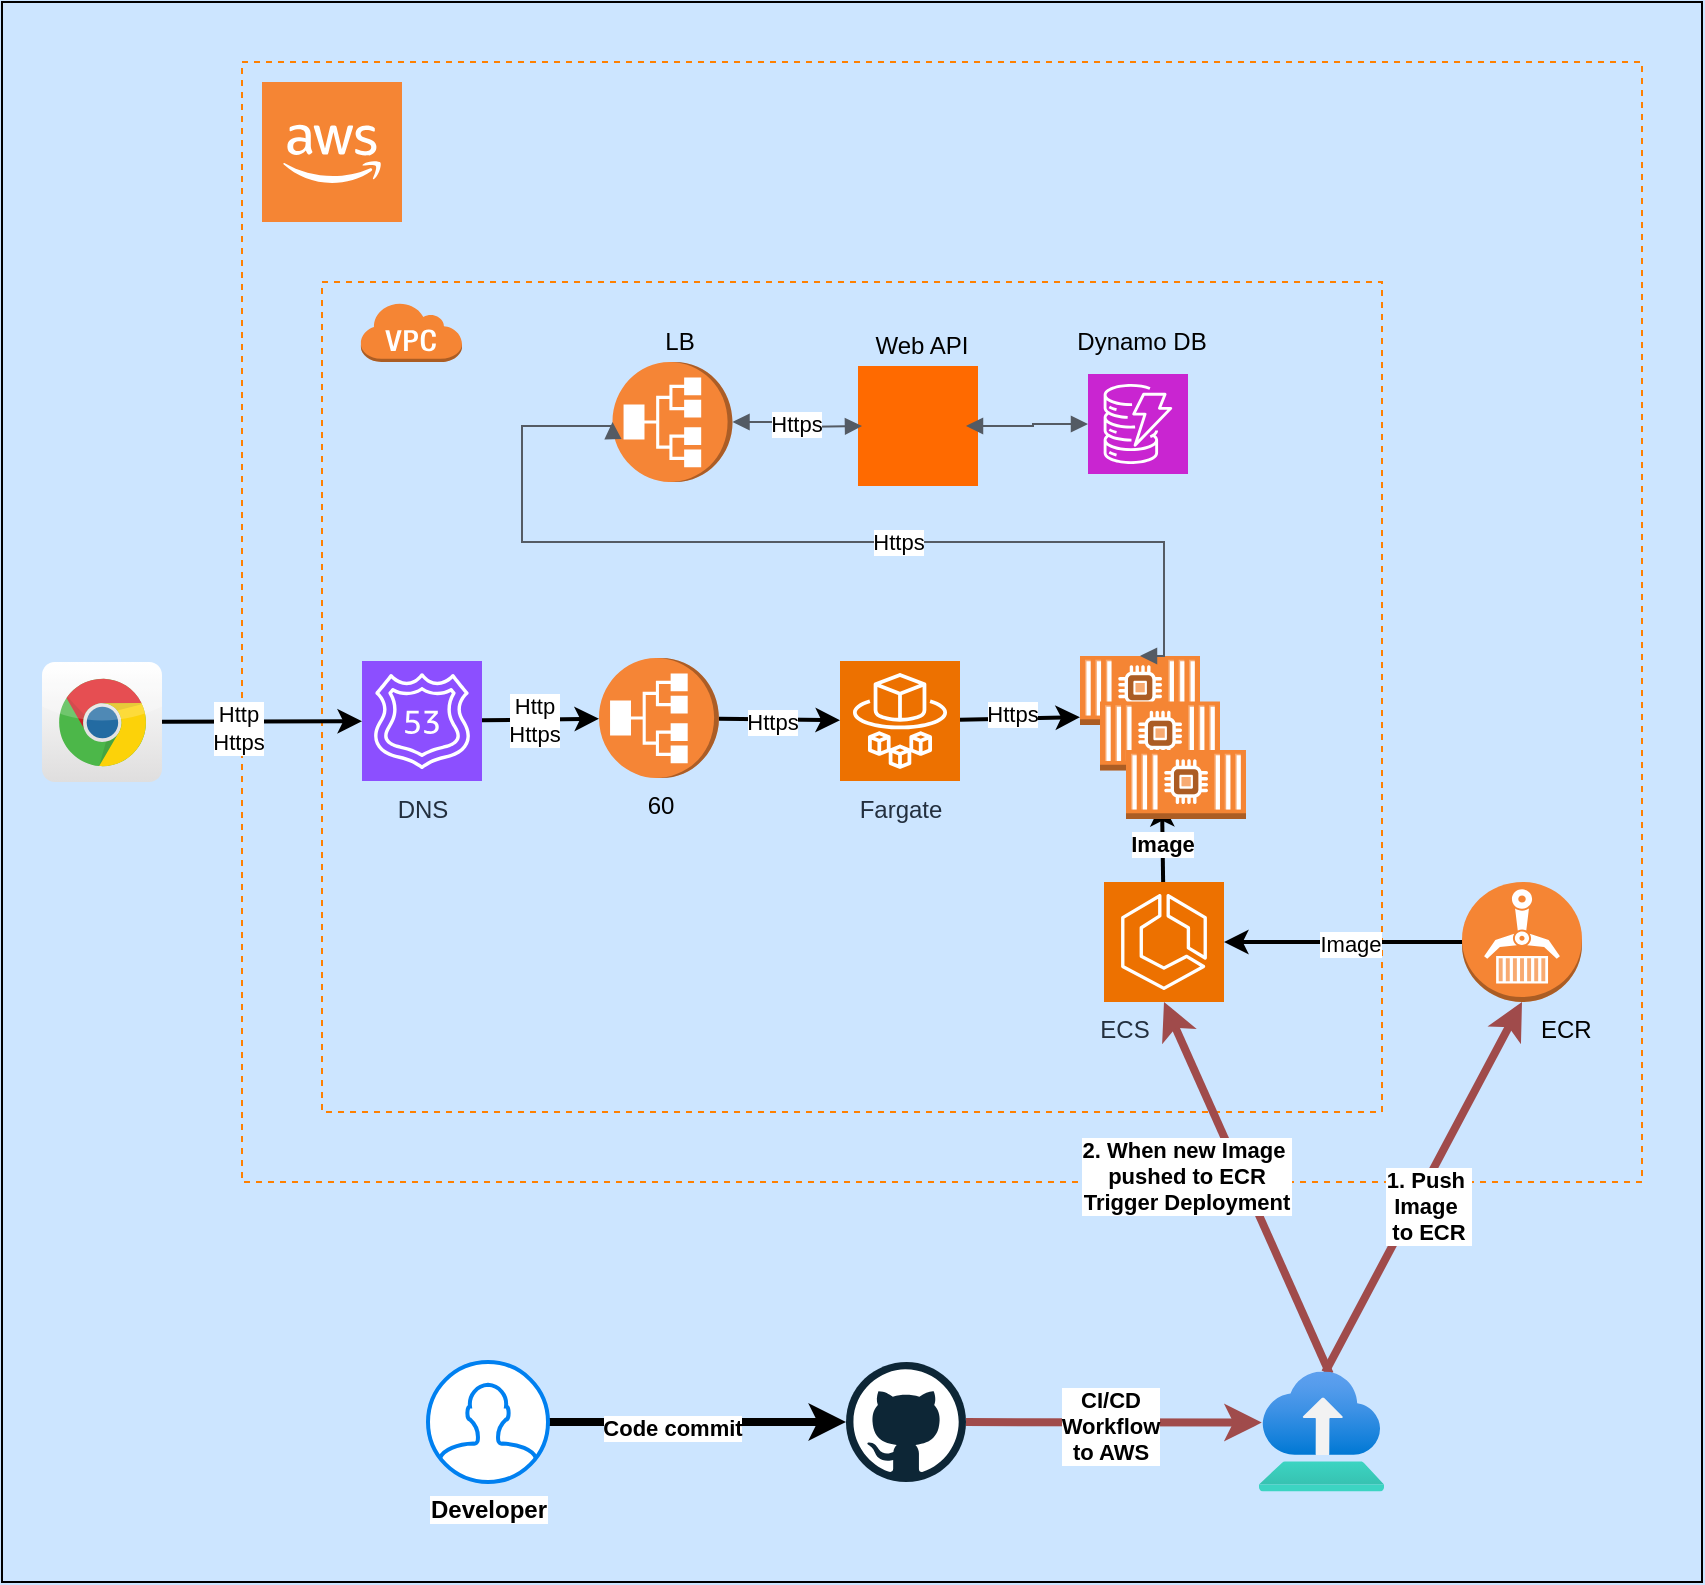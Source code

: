 <mxfile>
    <diagram id="xSdYxxqngGiQ2AKgE6oC" name="Page-1">
        <mxGraphModel dx="2263" dy="1066" grid="1" gridSize="10" guides="1" tooltips="1" connect="1" arrows="1" fold="1" page="1" pageScale="1" pageWidth="850" pageHeight="1100" background="#CCE5FF" math="0" shadow="0">
            <root>
                <mxCell id="0"/>
                <mxCell id="1" parent="0"/>
                <mxCell id="107" value="" style="rounded=0;whiteSpace=wrap;html=1;fillColor=none;" vertex="1" parent="1">
                    <mxGeometry x="-850" width="850" height="790" as="geometry"/>
                </mxCell>
                <mxCell id="80" value="" style="rounded=0;whiteSpace=wrap;html=1;fillColor=none;dashed=1;strokeColor=#FF8000;" parent="1" vertex="1">
                    <mxGeometry x="-730" y="30" width="700" height="560" as="geometry"/>
                </mxCell>
                <mxCell id="78" value="" style="rounded=0;whiteSpace=wrap;html=1;fillColor=none;dashed=1;strokeColor=#FF8000;" parent="1" vertex="1">
                    <mxGeometry x="-690" y="140" width="530" height="415" as="geometry"/>
                </mxCell>
                <mxCell id="2" value="" style="dashed=0;outlineConnect=0;html=1;align=center;labelPosition=center;verticalLabelPosition=bottom;verticalAlign=top;shape=mxgraph.webicons.chrome;gradientColor=#DFDEDE" parent="1" vertex="1">
                    <mxGeometry x="-830" y="330" width="60" height="60" as="geometry"/>
                </mxCell>
                <mxCell id="74" value="" style="edgeStyle=none;html=1;strokeWidth=2;" parent="1" source="2" target="5" edge="1">
                    <mxGeometry relative="1" as="geometry">
                        <mxPoint x="-710" y="320.5" as="sourcePoint"/>
                    </mxGeometry>
                </mxCell>
                <mxCell id="83" value="Http&lt;div&gt;Https&lt;/div&gt;" style="edgeLabel;html=1;align=center;verticalAlign=middle;resizable=0;points=[];" parent="74" vertex="1" connectable="0">
                    <mxGeometry x="-0.22" y="-3" relative="1" as="geometry">
                        <mxPoint x="-1" as="offset"/>
                    </mxGeometry>
                </mxCell>
                <mxCell id="75" value="" style="edgeStyle=none;html=1;strokeWidth=2;" parent="1" source="5" target="48" edge="1">
                    <mxGeometry relative="1" as="geometry"/>
                </mxCell>
                <mxCell id="84" value="Http&lt;div&gt;Https&lt;/div&gt;" style="edgeLabel;html=1;align=center;verticalAlign=middle;resizable=0;points=[];" parent="75" vertex="1" connectable="0">
                    <mxGeometry x="-0.105" relative="1" as="geometry">
                        <mxPoint as="offset"/>
                    </mxGeometry>
                </mxCell>
                <mxCell id="5" value="DNS" style="sketch=0;points=[[0,0,0],[0.25,0,0],[0.5,0,0],[0.75,0,0],[1,0,0],[0,1,0],[0.25,1,0],[0.5,1,0],[0.75,1,0],[1,1,0],[0,0.25,0],[0,0.5,0],[0,0.75,0],[1,0.25,0],[1,0.5,0],[1,0.75,0]];outlineConnect=0;fontColor=#232F3E;fillColor=#8C4FFF;strokeColor=#ffffff;dashed=0;verticalLabelPosition=bottom;verticalAlign=top;align=center;html=1;fontSize=12;fontStyle=0;aspect=fixed;shape=mxgraph.aws4.resourceIcon;resIcon=mxgraph.aws4.route_53;" parent="1" vertex="1">
                    <mxGeometry x="-670" y="329.5" width="60" height="60" as="geometry"/>
                </mxCell>
                <mxCell id="64" value="" style="edgeStyle=none;html=1;strokeWidth=2;" parent="1" source="7" edge="1">
                    <mxGeometry relative="1" as="geometry">
                        <mxPoint x="-270" y="400" as="targetPoint"/>
                    </mxGeometry>
                </mxCell>
                <mxCell id="65" value="&lt;b&gt;Image&lt;/b&gt;" style="edgeLabel;html=1;align=center;verticalAlign=middle;resizable=0;points=[];" parent="64" vertex="1" connectable="0">
                    <mxGeometry x="-0.044" y="1" relative="1" as="geometry">
                        <mxPoint as="offset"/>
                    </mxGeometry>
                </mxCell>
                <mxCell id="7" value="ECS&amp;nbsp; &amp;nbsp; &amp;nbsp; &amp;nbsp; &amp;nbsp; &amp;nbsp;&amp;nbsp;" style="sketch=0;points=[[0,0,0],[0.25,0,0],[0.5,0,0],[0.75,0,0],[1,0,0],[0,1,0],[0.25,1,0],[0.5,1,0],[0.75,1,0],[1,1,0],[0,0.25,0],[0,0.5,0],[0,0.75,0],[1,0.25,0],[1,0.5,0],[1,0.75,0]];outlineConnect=0;fontColor=#232F3E;fillColor=#ED7100;strokeColor=#ffffff;dashed=0;verticalLabelPosition=bottom;verticalAlign=top;align=center;html=1;fontSize=12;fontStyle=0;aspect=fixed;shape=mxgraph.aws4.resourceIcon;resIcon=mxgraph.aws4.ecs;" parent="1" vertex="1">
                    <mxGeometry x="-299" y="440" width="60" height="60" as="geometry"/>
                </mxCell>
                <mxCell id="6" value="" style="outlineConnect=0;dashed=0;verticalLabelPosition=bottom;verticalAlign=top;align=center;html=1;shape=mxgraph.aws3.virtual_private_cloud;fillColor=#F58534;gradientColor=none;" parent="1" vertex="1">
                    <mxGeometry x="-671" y="150" width="51" height="30" as="geometry"/>
                </mxCell>
                <mxCell id="45" value="60" style="group;movable=1;resizable=1;rotatable=1;deletable=1;editable=1;locked=0;connectable=1;" parent="1" vertex="1" connectable="0">
                    <mxGeometry x="-311" y="327" width="60" height="60" as="geometry"/>
                </mxCell>
                <mxCell id="42" value="" style="outlineConnect=0;dashed=0;verticalLabelPosition=bottom;verticalAlign=top;align=center;html=1;shape=mxgraph.aws3.ec2_compute_container_2;fillColor=#F58534;gradientColor=none;movable=0;resizable=0;rotatable=0;deletable=0;editable=0;locked=1;connectable=0;" parent="45" vertex="1">
                    <mxGeometry width="60" height="34.5" as="geometry"/>
                </mxCell>
                <mxCell id="43" value="" style="outlineConnect=0;dashed=0;verticalLabelPosition=bottom;verticalAlign=top;align=center;html=1;shape=mxgraph.aws3.ec2_compute_container_2;fillColor=#F58534;gradientColor=none;movable=0;resizable=0;rotatable=0;deletable=0;editable=0;locked=1;connectable=0;" parent="45" vertex="1">
                    <mxGeometry x="10" y="22.75" width="60" height="34.5" as="geometry"/>
                </mxCell>
                <mxCell id="44" value="" style="outlineConnect=0;dashed=0;verticalLabelPosition=bottom;verticalAlign=top;align=center;html=1;shape=mxgraph.aws3.ec2_compute_container_2;fillColor=#F58534;gradientColor=none;movable=0;resizable=0;rotatable=0;deletable=0;editable=0;locked=1;connectable=0;" parent="45" vertex="1">
                    <mxGeometry x="23" y="47" width="60" height="34.5" as="geometry"/>
                </mxCell>
                <mxCell id="77" value="" style="edgeStyle=none;html=1;strokeWidth=2;" parent="1" source="47" target="45" edge="1">
                    <mxGeometry relative="1" as="geometry"/>
                </mxCell>
                <mxCell id="86" value="Https" style="edgeLabel;html=1;align=center;verticalAlign=middle;resizable=0;points=[];" parent="77" vertex="1" connectable="0">
                    <mxGeometry x="-0.153" y="3" relative="1" as="geometry">
                        <mxPoint as="offset"/>
                    </mxGeometry>
                </mxCell>
                <mxCell id="47" value="Fargate" style="sketch=0;points=[[0,0,0],[0.25,0,0],[0.5,0,0],[0.75,0,0],[1,0,0],[0,1,0],[0.25,1,0],[0.5,1,0],[0.75,1,0],[1,1,0],[0,0.25,0],[0,0.5,0],[0,0.75,0],[1,0.25,0],[1,0.5,0],[1,0.75,0]];outlineConnect=0;fontColor=#232F3E;fillColor=#ED7100;strokeColor=#ffffff;dashed=0;verticalLabelPosition=bottom;verticalAlign=top;align=center;html=1;fontSize=12;fontStyle=0;aspect=fixed;shape=mxgraph.aws4.resourceIcon;resIcon=mxgraph.aws4.fargate;" parent="1" vertex="1">
                    <mxGeometry x="-431" y="329.5" width="60" height="60" as="geometry"/>
                </mxCell>
                <mxCell id="76" value="" style="edgeStyle=none;html=1;strokeWidth=2;" parent="1" source="48" target="47" edge="1">
                    <mxGeometry relative="1" as="geometry"/>
                </mxCell>
                <mxCell id="85" value="Https" style="edgeLabel;html=1;align=center;verticalAlign=middle;resizable=0;points=[];" parent="76" vertex="1" connectable="0">
                    <mxGeometry x="-0.116" y="-1" relative="1" as="geometry">
                        <mxPoint as="offset"/>
                    </mxGeometry>
                </mxCell>
                <mxCell id="48" value="60" style="outlineConnect=0;dashed=0;verticalLabelPosition=bottom;verticalAlign=top;align=center;html=1;shape=mxgraph.aws3.application_load_balancer;fillColor=#F58536;gradientColor=none;direction=north;" parent="1" vertex="1">
                    <mxGeometry x="-551.5" y="328" width="60" height="60" as="geometry"/>
                </mxCell>
                <mxCell id="66" value="" style="edgeStyle=none;html=1;strokeWidth=2;" parent="1" source="49" target="7" edge="1">
                    <mxGeometry relative="1" as="geometry"/>
                </mxCell>
                <mxCell id="67" value="Image" style="edgeLabel;html=1;align=center;verticalAlign=middle;resizable=0;points=[];" parent="66" vertex="1" connectable="0">
                    <mxGeometry x="-0.058" y="1" relative="1" as="geometry">
                        <mxPoint as="offset"/>
                    </mxGeometry>
                </mxCell>
                <mxCell id="49" value="&amp;nbsp; &amp;nbsp; &amp;nbsp; &amp;nbsp; &amp;nbsp; &amp;nbsp; &amp;nbsp;ECR" style="outlineConnect=0;dashed=0;verticalLabelPosition=bottom;verticalAlign=top;align=center;html=1;shape=mxgraph.aws3.ecr;fillColor=#F58534;gradientColor=none;" parent="1" vertex="1">
                    <mxGeometry x="-120" y="440" width="60" height="60" as="geometry"/>
                </mxCell>
                <mxCell id="54" value="" style="edgeStyle=none;html=1;strokeWidth=4;entryX=0.5;entryY=1;entryDx=0;entryDy=0;entryPerimeter=0;strokeColor=light-dark(#a04b4b, #ededed);exitX=0.529;exitY=0.008;exitDx=0;exitDy=0;exitPerimeter=0;" parent="1" source="87" target="49" edge="1">
                    <mxGeometry relative="1" as="geometry">
                        <mxPoint x="-193" y="680" as="sourcePoint"/>
                    </mxGeometry>
                </mxCell>
                <mxCell id="90" value="&lt;b&gt;1. Push&amp;nbsp;&lt;/b&gt;&lt;div&gt;&lt;b&gt;Image&amp;nbsp;&lt;/b&gt;&lt;div&gt;&lt;b&gt;to ECR&lt;/b&gt;&lt;/div&gt;&lt;/div&gt;" style="edgeLabel;html=1;align=center;verticalAlign=middle;resizable=0;points=[];" parent="54" vertex="1" connectable="0">
                    <mxGeometry x="-0.096" relative="1" as="geometry">
                        <mxPoint x="7" as="offset"/>
                    </mxGeometry>
                </mxCell>
                <mxCell id="56" style="edgeStyle=none;html=1;exitX=0.566;exitY=0.02;exitDx=0;exitDy=0;exitPerimeter=0;strokeWidth=4;entryX=0.5;entryY=1;entryDx=0;entryDy=0;entryPerimeter=0;strokeColor=light-dark(#a04b4b, #ededed);" parent="1" source="87" target="7" edge="1">
                    <mxGeometry relative="1" as="geometry">
                        <mxPoint x="-161" y="630" as="sourcePoint"/>
                    </mxGeometry>
                </mxCell>
                <mxCell id="60" value="&lt;b&gt;2. When new Image&amp;nbsp;&lt;/b&gt;&lt;div&gt;&lt;b&gt;pushed to ECR&lt;/b&gt;&lt;/div&gt;&lt;div&gt;&lt;b&gt;Trigger Deployment&lt;/b&gt;&lt;/div&gt;" style="edgeLabel;html=1;align=center;verticalAlign=middle;resizable=0;points=[];" parent="56" vertex="1" connectable="0">
                    <mxGeometry x="0.14" y="2" relative="1" as="geometry">
                        <mxPoint x="-23" y="6" as="offset"/>
                    </mxGeometry>
                </mxCell>
                <mxCell id="50" value="" style="dashed=0;outlineConnect=0;html=1;align=center;labelPosition=center;verticalLabelPosition=bottom;verticalAlign=top;shape=mxgraph.weblogos.github" parent="1" vertex="1">
                    <mxGeometry x="-428" y="680" width="60" height="60" as="geometry"/>
                </mxCell>
                <mxCell id="72" value="" style="edgeStyle=none;html=1;strokeWidth=4;fontStyle=0" parent="1" source="51" target="50" edge="1">
                    <mxGeometry relative="1" as="geometry"/>
                </mxCell>
                <mxCell id="73" value="&lt;b&gt;Code commit&lt;/b&gt;" style="edgeLabel;html=1;align=center;verticalAlign=middle;resizable=0;points=[];" parent="72" vertex="1" connectable="0">
                    <mxGeometry x="-0.166" y="-3" relative="1" as="geometry">
                        <mxPoint as="offset"/>
                    </mxGeometry>
                </mxCell>
                <mxCell id="51" value="&lt;b&gt;Developer&lt;/b&gt;" style="html=1;verticalLabelPosition=bottom;align=center;labelBackgroundColor=#ffffff;verticalAlign=top;strokeWidth=2;strokeColor=#0080F0;shadow=0;dashed=0;shape=mxgraph.ios7.icons.user;" parent="1" vertex="1">
                    <mxGeometry x="-637" y="680" width="60" height="60" as="geometry"/>
                </mxCell>
                <mxCell id="79" value="" style="outlineConnect=0;dashed=0;verticalLabelPosition=bottom;verticalAlign=top;align=center;html=1;shape=mxgraph.aws3.cloud_2;fillColor=#F58534;gradientColor=none;" parent="1" vertex="1">
                    <mxGeometry x="-720" y="40" width="70" height="70" as="geometry"/>
                </mxCell>
                <mxCell id="87" value="" style="image;aspect=fixed;html=1;points=[];align=center;fontSize=12;image=img/lib/azure2/other/Azure_Deployment_Environments.svg;" parent="1" vertex="1">
                    <mxGeometry x="-221.5" y="684.72" width="62.5" height="60" as="geometry"/>
                </mxCell>
                <mxCell id="88" style="edgeStyle=none;html=1;entryX=0.022;entryY=0.426;entryDx=0;entryDy=0;entryPerimeter=0;strokeWidth=4;strokeColor=light-dark(#a04b4b, #ededed);" parent="1" source="50" target="87" edge="1">
                    <mxGeometry relative="1" as="geometry"/>
                </mxCell>
                <mxCell id="89" value="&lt;b&gt;CI/CD&lt;/b&gt;&lt;div&gt;&lt;b&gt;Workflow&lt;/b&gt;&lt;/div&gt;&lt;div&gt;&lt;b&gt;to AWS&lt;/b&gt;&lt;/div&gt;" style="edgeLabel;html=1;align=center;verticalAlign=middle;resizable=0;points=[];" parent="88" vertex="1" connectable="0">
                    <mxGeometry x="-0.025" y="-2" relative="1" as="geometry">
                        <mxPoint as="offset"/>
                    </mxGeometry>
                </mxCell>
                <mxCell id="96" value="" style="outlineConnect=0;dashed=0;verticalLabelPosition=bottom;verticalAlign=top;align=center;html=1;shape=mxgraph.aws3.application_load_balancer;fillColor=#F58536;gradientColor=none;direction=north;" vertex="1" parent="1">
                    <mxGeometry x="-544.75" y="180" width="60" height="60" as="geometry"/>
                </mxCell>
                <mxCell id="97" value="" style="points=[];aspect=fixed;html=1;align=center;shadow=0;dashed=0;fillColor=#FF6A00;strokeColor=none;shape=mxgraph.alibaba_cloud.webplus_web_app_service;" vertex="1" parent="1">
                    <mxGeometry x="-422" y="182" width="60" height="60" as="geometry"/>
                </mxCell>
                <mxCell id="98" value="" style="sketch=0;points=[[0,0,0],[0.25,0,0],[0.5,0,0],[0.75,0,0],[1,0,0],[0,1,0],[0.25,1,0],[0.5,1,0],[0.75,1,0],[1,1,0],[0,0.25,0],[0,0.5,0],[0,0.75,0],[1,0.25,0],[1,0.5,0],[1,0.75,0]];outlineConnect=0;fontColor=#232F3E;fillColor=#C925D1;strokeColor=#ffffff;dashed=0;verticalLabelPosition=bottom;verticalAlign=top;align=center;html=1;fontSize=12;fontStyle=0;aspect=fixed;shape=mxgraph.aws4.resourceIcon;resIcon=mxgraph.aws4.dynamodb;" vertex="1" parent="1">
                    <mxGeometry x="-307" y="186" width="50" height="50" as="geometry"/>
                </mxCell>
                <mxCell id="99" value="" style="edgeStyle=orthogonalEdgeStyle;html=1;endArrow=block;elbow=vertical;startArrow=block;startFill=1;endFill=1;strokeColor=#545B64;rounded=0;exitX=0.5;exitY=0;exitDx=0;exitDy=0;exitPerimeter=0;entryX=0.5;entryY=0;entryDx=0;entryDy=0;" edge="1" parent="1" source="96" target="45">
                    <mxGeometry width="100" relative="1" as="geometry">
                        <mxPoint x="-480" y="380" as="sourcePoint"/>
                        <mxPoint x="-380" y="380" as="targetPoint"/>
                        <Array as="points">
                            <mxPoint x="-590" y="212"/>
                            <mxPoint x="-590" y="270"/>
                            <mxPoint x="-269" y="270"/>
                        </Array>
                    </mxGeometry>
                </mxCell>
                <mxCell id="101" value="Https" style="edgeLabel;html=1;align=center;verticalAlign=middle;resizable=0;points=[];" vertex="1" connectable="0" parent="99">
                    <mxGeometry x="0.184" relative="1" as="geometry">
                        <mxPoint as="offset"/>
                    </mxGeometry>
                </mxCell>
                <mxCell id="100" value="" style="edgeStyle=orthogonalEdgeStyle;html=1;endArrow=block;elbow=vertical;startArrow=block;startFill=1;endFill=1;strokeColor=#545B64;rounded=0;exitX=0.5;exitY=1;exitDx=0;exitDy=0;exitPerimeter=0;" edge="1" parent="1" source="96">
                    <mxGeometry width="100" relative="1" as="geometry">
                        <mxPoint x="-480" y="380" as="sourcePoint"/>
                        <mxPoint x="-420" y="212" as="targetPoint"/>
                    </mxGeometry>
                </mxCell>
                <mxCell id="102" value="Https" style="edgeLabel;html=1;align=center;verticalAlign=middle;resizable=0;points=[];" vertex="1" connectable="0" parent="100">
                    <mxGeometry x="0.011" y="-1" relative="1" as="geometry">
                        <mxPoint y="-1" as="offset"/>
                    </mxGeometry>
                </mxCell>
                <mxCell id="103" value="" style="edgeStyle=orthogonalEdgeStyle;html=1;endArrow=block;elbow=vertical;startArrow=block;startFill=1;endFill=1;strokeColor=#545B64;rounded=0;exitX=0.9;exitY=0.5;exitDx=0;exitDy=0;exitPerimeter=0;entryX=0;entryY=0.5;entryDx=0;entryDy=0;entryPerimeter=0;" edge="1" parent="1" source="97" target="98">
                    <mxGeometry width="100" relative="1" as="geometry">
                        <mxPoint x="-480" y="380" as="sourcePoint"/>
                        <mxPoint x="-380" y="380" as="targetPoint"/>
                    </mxGeometry>
                </mxCell>
                <mxCell id="104" value="Web API" style="text;html=1;align=center;verticalAlign=middle;whiteSpace=wrap;rounded=0;" vertex="1" parent="1">
                    <mxGeometry x="-420.5" y="157" width="60" height="30" as="geometry"/>
                </mxCell>
                <mxCell id="105" value="LB" style="text;html=1;align=center;verticalAlign=middle;whiteSpace=wrap;rounded=0;" vertex="1" parent="1">
                    <mxGeometry x="-541" y="155" width="60" height="30" as="geometry"/>
                </mxCell>
                <mxCell id="106" value="Dynamo DB" style="text;html=1;align=center;verticalAlign=middle;whiteSpace=wrap;rounded=0;" vertex="1" parent="1">
                    <mxGeometry x="-320" y="155" width="80" height="30" as="geometry"/>
                </mxCell>
            </root>
        </mxGraphModel>
    </diagram>
</mxfile>